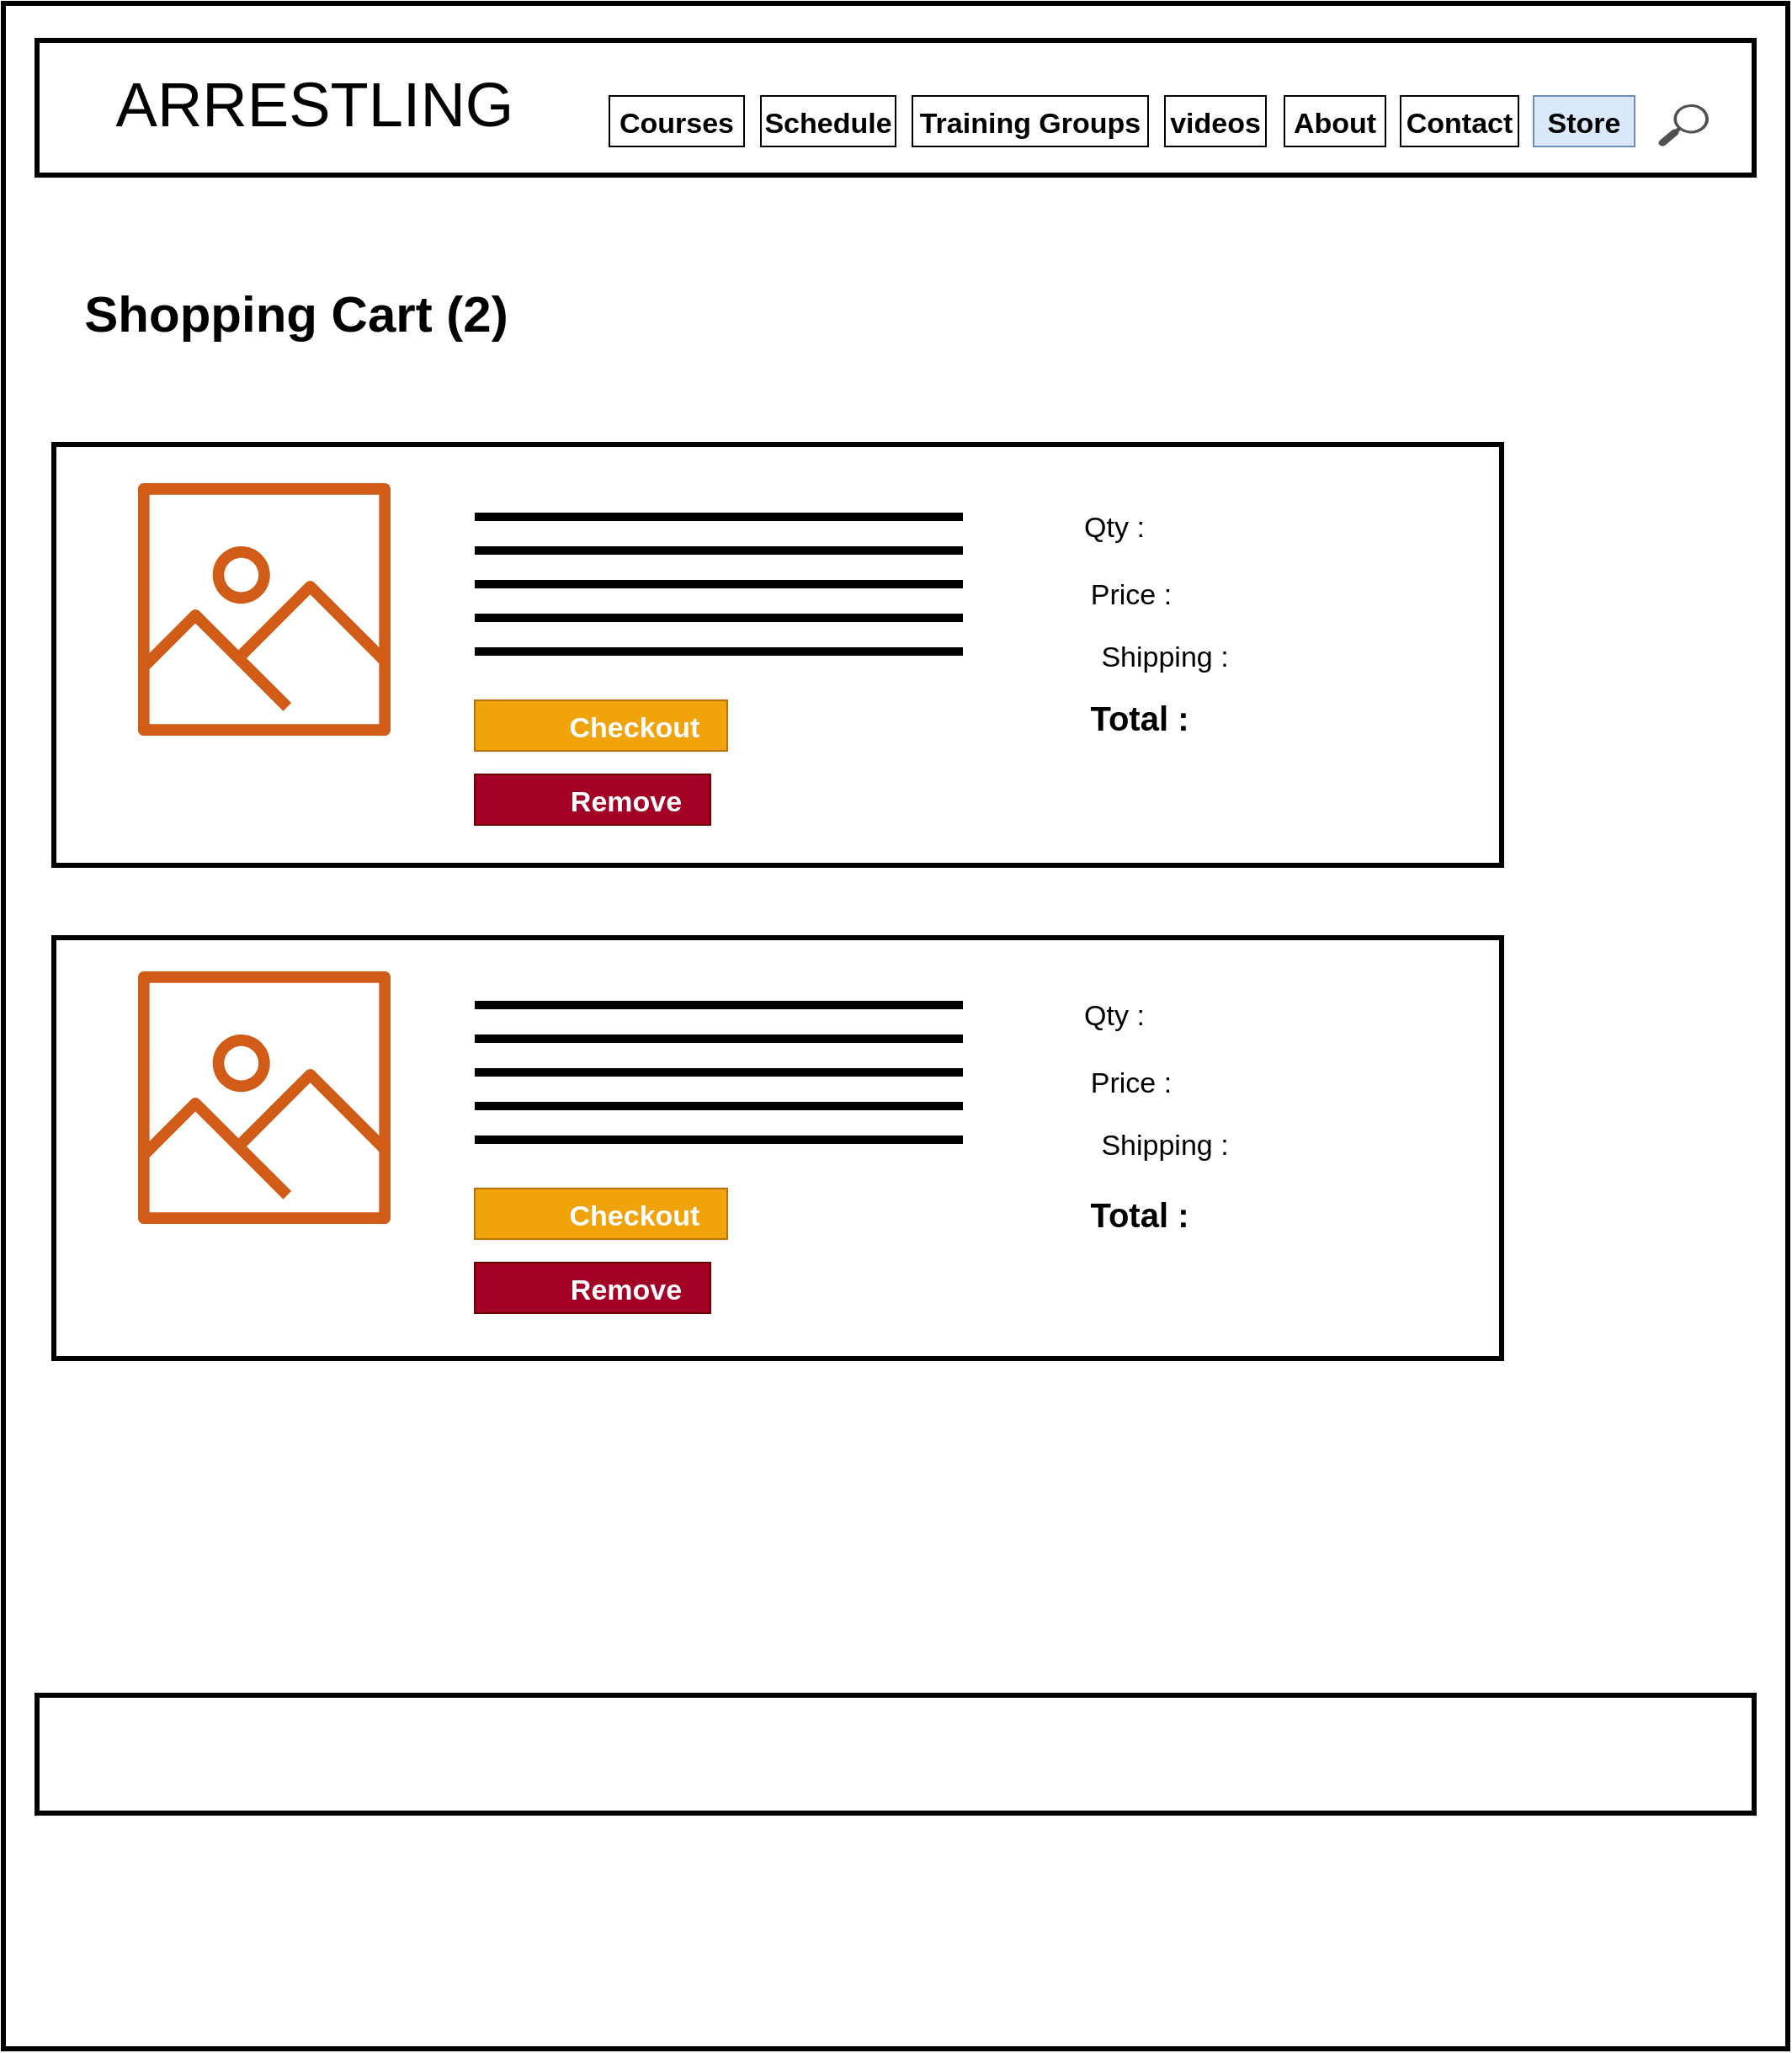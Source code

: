 <mxfile version="13.6.2" type="device"><diagram id="WzKhIKSLUhCYB6edOsqd" name="Page-1"><mxGraphModel dx="2272" dy="1836" grid="1" gridSize="10" guides="1" tooltips="1" connect="1" arrows="1" fold="1" page="1" pageScale="1" pageWidth="850" pageHeight="1100" math="0" shadow="0"><root><mxCell id="0"/><mxCell id="1" parent="0"/><mxCell id="xaQoglTPlPI2qqJhzvNt-1" value="&lt;font size=&quot;1&quot;&gt;&lt;b style=&quot;font-size: 30px&quot;&gt;Shopping Cart (2)&lt;/b&gt;&lt;/font&gt;" style="text;html=1;strokeColor=none;fillColor=none;align=center;verticalAlign=top;whiteSpace=wrap;rounded=0;" vertex="1" parent="1"><mxGeometry x="-41" y="155" width="270" height="60" as="geometry"/></mxCell><mxCell id="xaQoglTPlPI2qqJhzvNt-2" value="" style="pointerEvents=1;shadow=0;dashed=0;html=1;strokeColor=none;fillColor=#505050;labelPosition=center;verticalLabelPosition=bottom;verticalAlign=top;outlineConnect=0;align=center;shape=mxgraph.office.concepts.search;" vertex="1" parent="1"><mxGeometry x="903" y="55" width="30" height="25" as="geometry"/></mxCell><mxCell id="xaQoglTPlPI2qqJhzvNt-3" value="&lt;font style=&quot;font-size: 37px&quot;&gt;ARRESTLING&lt;/font&gt;" style="text;html=1;strokeColor=none;fillColor=none;align=center;verticalAlign=top;whiteSpace=wrap;rounded=0;" vertex="1" parent="1"><mxGeometry x="-15" y="27" width="240" height="60" as="geometry"/></mxCell><mxCell id="xaQoglTPlPI2qqJhzvNt-6" value="Contact" style="whiteSpace=wrap;html=1;fontStyle=1;fontSize=17;verticalAlign=top;" vertex="1" parent="1"><mxGeometry x="750" y="50" width="70" height="30" as="geometry"/></mxCell><mxCell id="xaQoglTPlPI2qqJhzvNt-7" value="About" style="whiteSpace=wrap;html=1;fontStyle=1;fontSize=17;verticalAlign=top;" vertex="1" parent="1"><mxGeometry x="681" y="50" width="60" height="30" as="geometry"/></mxCell><mxCell id="xaQoglTPlPI2qqJhzvNt-8" value="videos" style="whiteSpace=wrap;html=1;fontStyle=1;fontSize=17;verticalAlign=top;" vertex="1" parent="1"><mxGeometry x="610" y="50" width="60" height="30" as="geometry"/></mxCell><mxCell id="xaQoglTPlPI2qqJhzvNt-9" value="Schedule" style="whiteSpace=wrap;html=1;fontStyle=1;fontSize=17;verticalAlign=top;" vertex="1" parent="1"><mxGeometry x="370" y="50" width="80" height="30" as="geometry"/></mxCell><mxCell id="xaQoglTPlPI2qqJhzvNt-10" value="Training Groups" style="whiteSpace=wrap;html=1;fontStyle=1;fontSize=17;verticalAlign=top;" vertex="1" parent="1"><mxGeometry x="460" y="50" width="140" height="30" as="geometry"/></mxCell><mxCell id="xaQoglTPlPI2qqJhzvNt-11" value="Store" style="whiteSpace=wrap;html=1;fontStyle=1;fontSize=17;verticalAlign=top;fillColor=#dae8fc;strokeColor=#6c8ebf;" vertex="1" parent="1"><mxGeometry x="829" y="50" width="60" height="30" as="geometry"/></mxCell><mxCell id="xaQoglTPlPI2qqJhzvNt-13" value="Courses" style="whiteSpace=wrap;html=1;fontStyle=1;fontSize=17;verticalAlign=top;" vertex="1" parent="1"><mxGeometry x="280" y="50" width="80" height="30" as="geometry"/></mxCell><mxCell id="xaQoglTPlPI2qqJhzvNt-14" value="" style="rounded=0;whiteSpace=wrap;html=1;fontSize=17;gradientColor=#ffffff;fillColor=none;strokeWidth=3;" vertex="1" parent="1"><mxGeometry x="-60" y="17" width="1020" height="80" as="geometry"/></mxCell><mxCell id="xaQoglTPlPI2qqJhzvNt-19" value="" style="outlineConnect=0;fontColor=#232F3E;gradientColor=none;fillColor=#D05C17;strokeColor=none;dashed=0;verticalLabelPosition=bottom;verticalAlign=top;align=center;html=1;fontSize=12;fontStyle=0;aspect=fixed;pointerEvents=1;shape=mxgraph.aws4.container_registry_image;" vertex="1" parent="1"><mxGeometry y="280" width="150" height="150" as="geometry"/></mxCell><mxCell id="xaQoglTPlPI2qqJhzvNt-30" value="" style="endArrow=none;html=1;fontSize=18;strokeWidth=5;" edge="1" parent="1"><mxGeometry width="50" height="50" relative="1" as="geometry"><mxPoint x="200" y="300" as="sourcePoint"/><mxPoint x="490" y="300" as="targetPoint"/></mxGeometry></mxCell><mxCell id="xaQoglTPlPI2qqJhzvNt-32" value="" style="endArrow=none;html=1;fontSize=18;strokeWidth=5;" edge="1" parent="1"><mxGeometry width="50" height="50" relative="1" as="geometry"><mxPoint x="200" y="320" as="sourcePoint"/><mxPoint x="490" y="320" as="targetPoint"/></mxGeometry></mxCell><mxCell id="xaQoglTPlPI2qqJhzvNt-33" value="" style="endArrow=none;html=1;fontSize=18;strokeWidth=5;" edge="1" parent="1"><mxGeometry width="50" height="50" relative="1" as="geometry"><mxPoint x="200" y="360" as="sourcePoint"/><mxPoint x="490" y="360" as="targetPoint"/></mxGeometry></mxCell><mxCell id="xaQoglTPlPI2qqJhzvNt-34" value="" style="endArrow=none;html=1;fontSize=18;strokeWidth=5;" edge="1" parent="1"><mxGeometry width="50" height="50" relative="1" as="geometry"><mxPoint x="200" y="340" as="sourcePoint"/><mxPoint x="490" y="340" as="targetPoint"/></mxGeometry></mxCell><mxCell id="xaQoglTPlPI2qqJhzvNt-35" value="" style="endArrow=none;html=1;fontSize=18;strokeWidth=5;" edge="1" parent="1"><mxGeometry width="50" height="50" relative="1" as="geometry"><mxPoint x="200" y="380" as="sourcePoint"/><mxPoint x="490" y="380" as="targetPoint"/></mxGeometry></mxCell><mxCell id="xaQoglTPlPI2qqJhzvNt-39" value="Qty :" style="text;html=1;strokeColor=none;fillColor=none;align=center;verticalAlign=top;whiteSpace=wrap;rounded=0;fontSize=17;" vertex="1" parent="1"><mxGeometry x="560" y="290" width="40" height="30" as="geometry"/></mxCell><mxCell id="xaQoglTPlPI2qqJhzvNt-40" value="Price :" style="text;html=1;strokeColor=none;fillColor=none;align=center;verticalAlign=top;whiteSpace=wrap;rounded=0;fontSize=17;" vertex="1" parent="1"><mxGeometry x="560" y="330" width="60" height="30" as="geometry"/></mxCell><mxCell id="xaQoglTPlPI2qqJhzvNt-41" value="Shipping :" style="text;html=1;strokeColor=none;fillColor=none;align=center;verticalAlign=top;whiteSpace=wrap;rounded=0;fontSize=17;" vertex="1" parent="1"><mxGeometry x="560" y="367" width="100" height="30" as="geometry"/></mxCell><mxCell id="xaQoglTPlPI2qqJhzvNt-42" value="&lt;blockquote style=&quot;margin: 0 0 0 40px ; border: none ; padding: 0px&quot;&gt;&lt;b&gt;Checkout&lt;/b&gt;&lt;/blockquote&gt;" style="whiteSpace=wrap;html=1;strokeWidth=1;fillColor=#f0a30a;fontSize=17;verticalAlign=top;strokeColor=#BD7000;align=center;fontColor=#ffffff;" vertex="1" parent="1"><mxGeometry x="200" y="409" width="150" height="30" as="geometry"/></mxCell><mxCell id="xaQoglTPlPI2qqJhzvNt-43" value="&lt;blockquote style=&quot;margin: 0 0 0 40px ; border: none ; padding: 0px&quot;&gt;&lt;b&gt;Remove&lt;/b&gt;&lt;/blockquote&gt;" style="whiteSpace=wrap;html=1;strokeWidth=1;fillColor=#a20025;fontSize=17;verticalAlign=top;strokeColor=#6F0000;align=center;fontColor=#ffffff;" vertex="1" parent="1"><mxGeometry x="200" y="453" width="140" height="30" as="geometry"/></mxCell><mxCell id="xaQoglTPlPI2qqJhzvNt-44" value="" style="outlineConnect=0;fontColor=#232F3E;gradientColor=none;fillColor=#D05C17;strokeColor=none;dashed=0;verticalLabelPosition=bottom;verticalAlign=top;align=center;html=1;fontSize=12;fontStyle=0;aspect=fixed;pointerEvents=1;shape=mxgraph.aws4.container_registry_image;" vertex="1" parent="1"><mxGeometry y="570" width="150" height="150" as="geometry"/></mxCell><mxCell id="xaQoglTPlPI2qqJhzvNt-45" value="" style="endArrow=none;html=1;fontSize=18;strokeWidth=5;" edge="1" parent="1"><mxGeometry width="50" height="50" relative="1" as="geometry"><mxPoint x="200" y="590" as="sourcePoint"/><mxPoint x="490" y="590" as="targetPoint"/></mxGeometry></mxCell><mxCell id="xaQoglTPlPI2qqJhzvNt-46" value="" style="endArrow=none;html=1;fontSize=18;strokeWidth=5;" edge="1" parent="1"><mxGeometry width="50" height="50" relative="1" as="geometry"><mxPoint x="200" y="610" as="sourcePoint"/><mxPoint x="490" y="610" as="targetPoint"/></mxGeometry></mxCell><mxCell id="xaQoglTPlPI2qqJhzvNt-47" value="" style="endArrow=none;html=1;fontSize=18;strokeWidth=5;" edge="1" parent="1"><mxGeometry width="50" height="50" relative="1" as="geometry"><mxPoint x="200" y="650" as="sourcePoint"/><mxPoint x="490" y="650" as="targetPoint"/></mxGeometry></mxCell><mxCell id="xaQoglTPlPI2qqJhzvNt-48" value="" style="endArrow=none;html=1;fontSize=18;strokeWidth=5;" edge="1" parent="1"><mxGeometry width="50" height="50" relative="1" as="geometry"><mxPoint x="200" y="630" as="sourcePoint"/><mxPoint x="490" y="630" as="targetPoint"/></mxGeometry></mxCell><mxCell id="xaQoglTPlPI2qqJhzvNt-49" value="" style="endArrow=none;html=1;fontSize=18;strokeWidth=5;" edge="1" parent="1"><mxGeometry width="50" height="50" relative="1" as="geometry"><mxPoint x="200" y="670" as="sourcePoint"/><mxPoint x="490" y="670" as="targetPoint"/></mxGeometry></mxCell><mxCell id="xaQoglTPlPI2qqJhzvNt-50" value="Qty :" style="text;html=1;strokeColor=none;fillColor=none;align=center;verticalAlign=top;whiteSpace=wrap;rounded=0;fontSize=17;" vertex="1" parent="1"><mxGeometry x="560" y="580" width="40" height="30" as="geometry"/></mxCell><mxCell id="xaQoglTPlPI2qqJhzvNt-51" value="Price :" style="text;html=1;strokeColor=none;fillColor=none;align=center;verticalAlign=top;whiteSpace=wrap;rounded=0;fontSize=17;" vertex="1" parent="1"><mxGeometry x="560" y="620" width="60" height="30" as="geometry"/></mxCell><mxCell id="xaQoglTPlPI2qqJhzvNt-52" value="Shipping :" style="text;html=1;strokeColor=none;fillColor=none;align=center;verticalAlign=top;whiteSpace=wrap;rounded=0;fontSize=17;" vertex="1" parent="1"><mxGeometry x="560" y="657" width="100" height="30" as="geometry"/></mxCell><mxCell id="xaQoglTPlPI2qqJhzvNt-53" value="&lt;blockquote style=&quot;margin: 0 0 0 40px ; border: none ; padding: 0px&quot;&gt;&lt;b&gt;Checkout&lt;/b&gt;&lt;/blockquote&gt;" style="whiteSpace=wrap;html=1;strokeWidth=1;fillColor=#f0a30a;fontSize=17;verticalAlign=top;strokeColor=#BD7000;align=center;fontColor=#ffffff;" vertex="1" parent="1"><mxGeometry x="200" y="699" width="150" height="30" as="geometry"/></mxCell><mxCell id="xaQoglTPlPI2qqJhzvNt-54" value="&lt;blockquote style=&quot;margin: 0 0 0 40px ; border: none ; padding: 0px&quot;&gt;&lt;b&gt;Remove&lt;/b&gt;&lt;/blockquote&gt;" style="whiteSpace=wrap;html=1;strokeWidth=1;fillColor=#a20025;fontSize=17;verticalAlign=top;strokeColor=#6F0000;align=center;fontColor=#ffffff;" vertex="1" parent="1"><mxGeometry x="200" y="743" width="140" height="30" as="geometry"/></mxCell><mxCell id="xaQoglTPlPI2qqJhzvNt-55" value="" style="rounded=0;whiteSpace=wrap;html=1;strokeWidth=3;fillColor=none;gradientColor=#ffffff;fontSize=17;align=center;" vertex="1" parent="1"><mxGeometry x="-50" y="257" width="860" height="250" as="geometry"/></mxCell><mxCell id="xaQoglTPlPI2qqJhzvNt-56" value="" style="rounded=0;whiteSpace=wrap;html=1;strokeWidth=3;fillColor=none;gradientColor=#ffffff;fontSize=17;align=center;" vertex="1" parent="1"><mxGeometry x="-50" y="550" width="860" height="250" as="geometry"/></mxCell><mxCell id="xaQoglTPlPI2qqJhzvNt-57" value="&lt;b&gt;&lt;font style=&quot;font-size: 20px&quot;&gt;Total :&lt;/font&gt;&lt;/b&gt;" style="text;html=1;strokeColor=none;fillColor=none;align=center;verticalAlign=top;whiteSpace=wrap;rounded=0;fontSize=17;" vertex="1" parent="1"><mxGeometry x="560" y="401" width="70" height="33" as="geometry"/></mxCell><mxCell id="xaQoglTPlPI2qqJhzvNt-58" value="&lt;b&gt;&lt;font style=&quot;font-size: 20px&quot;&gt;Total :&lt;/font&gt;&lt;/b&gt;" style="text;html=1;strokeColor=none;fillColor=none;align=center;verticalAlign=top;whiteSpace=wrap;rounded=0;fontSize=17;" vertex="1" parent="1"><mxGeometry x="560" y="696" width="70" height="33" as="geometry"/></mxCell><mxCell id="xaQoglTPlPI2qqJhzvNt-61" value="" style="rounded=0;whiteSpace=wrap;html=1;strokeColor=#000000;strokeWidth=3;fillColor=none;gradientColor=#ffffff;fontSize=17;align=center;" vertex="1" parent="1"><mxGeometry x="-60" y="1000" width="1020" height="70" as="geometry"/></mxCell><mxCell id="xaQoglTPlPI2qqJhzvNt-62" value="" style="rounded=0;whiteSpace=wrap;html=1;strokeColor=#000000;strokeWidth=3;fillColor=none;gradientColor=#ffffff;fontSize=17;align=center;" vertex="1" parent="1"><mxGeometry x="-80" y="-5" width="1060" height="1215" as="geometry"/></mxCell></root></mxGraphModel></diagram></mxfile>